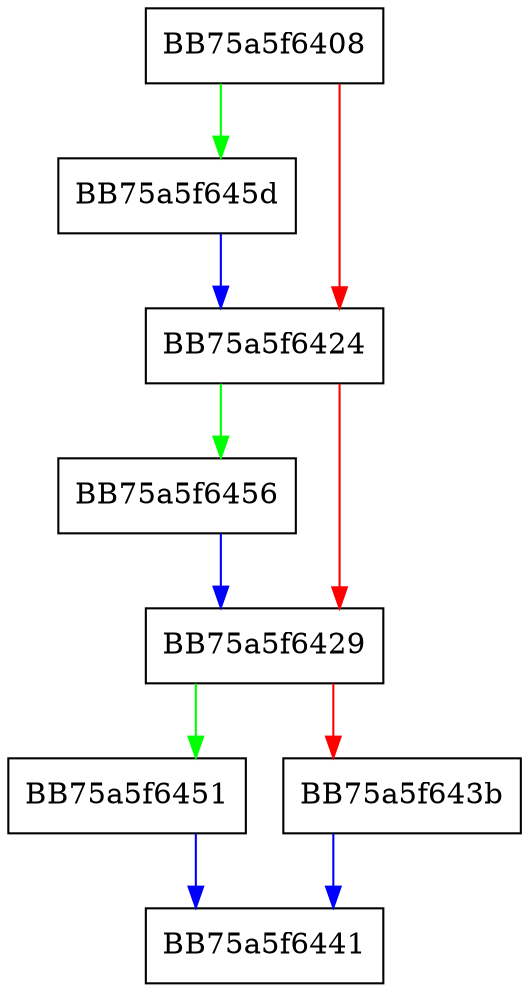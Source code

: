 digraph CompareDefaultData {
  node [shape="box"];
  graph [splines=ortho];
  BB75a5f6408 -> BB75a5f645d [color="green"];
  BB75a5f6408 -> BB75a5f6424 [color="red"];
  BB75a5f6424 -> BB75a5f6456 [color="green"];
  BB75a5f6424 -> BB75a5f6429 [color="red"];
  BB75a5f6429 -> BB75a5f6451 [color="green"];
  BB75a5f6429 -> BB75a5f643b [color="red"];
  BB75a5f643b -> BB75a5f6441 [color="blue"];
  BB75a5f6451 -> BB75a5f6441 [color="blue"];
  BB75a5f6456 -> BB75a5f6429 [color="blue"];
  BB75a5f645d -> BB75a5f6424 [color="blue"];
}